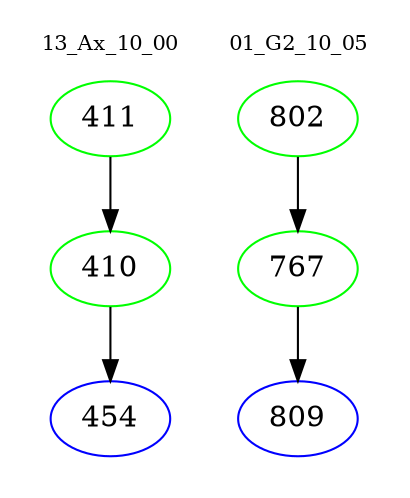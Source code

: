 digraph{
subgraph cluster_0 {
color = white
label = "13_Ax_10_00";
fontsize=10;
T0_411 [label="411", color="green"]
T0_411 -> T0_410 [color="black"]
T0_410 [label="410", color="green"]
T0_410 -> T0_454 [color="black"]
T0_454 [label="454", color="blue"]
}
subgraph cluster_1 {
color = white
label = "01_G2_10_05";
fontsize=10;
T1_802 [label="802", color="green"]
T1_802 -> T1_767 [color="black"]
T1_767 [label="767", color="green"]
T1_767 -> T1_809 [color="black"]
T1_809 [label="809", color="blue"]
}
}
